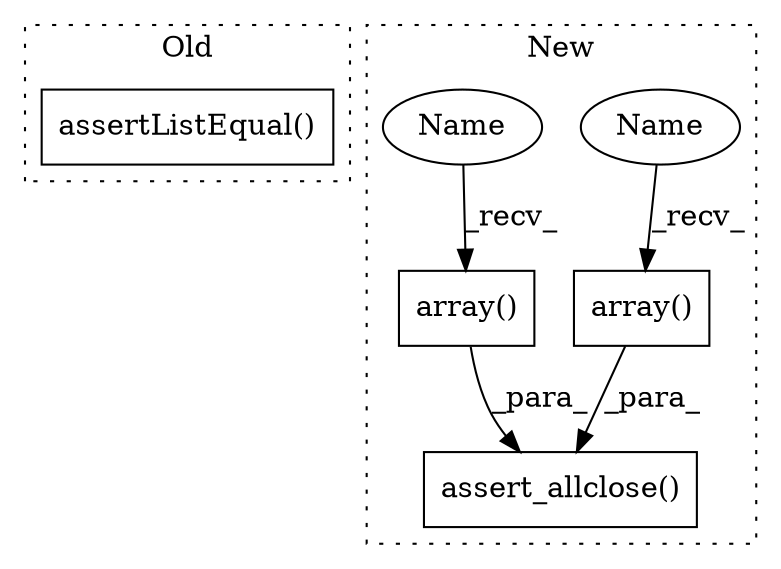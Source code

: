 digraph G {
subgraph cluster0 {
1 [label="assertListEqual()" a="75" s="1819,1857" l="21,1" shape="box"];
label = "Old";
style="dotted";
}
subgraph cluster1 {
2 [label="array()" a="75" s="1880,1901" l="9,1" shape="box"];
3 [label="assert_allclose()" a="75" s="1838,1902" l="27,12" shape="box"];
4 [label="array()" a="75" s="1865,1877" l="9,1" shape="box"];
5 [label="Name" a="87" s="1865" l="2" shape="ellipse"];
6 [label="Name" a="87" s="1880" l="2" shape="ellipse"];
label = "New";
style="dotted";
}
2 -> 3 [label="_para_"];
4 -> 3 [label="_para_"];
5 -> 4 [label="_recv_"];
6 -> 2 [label="_recv_"];
}